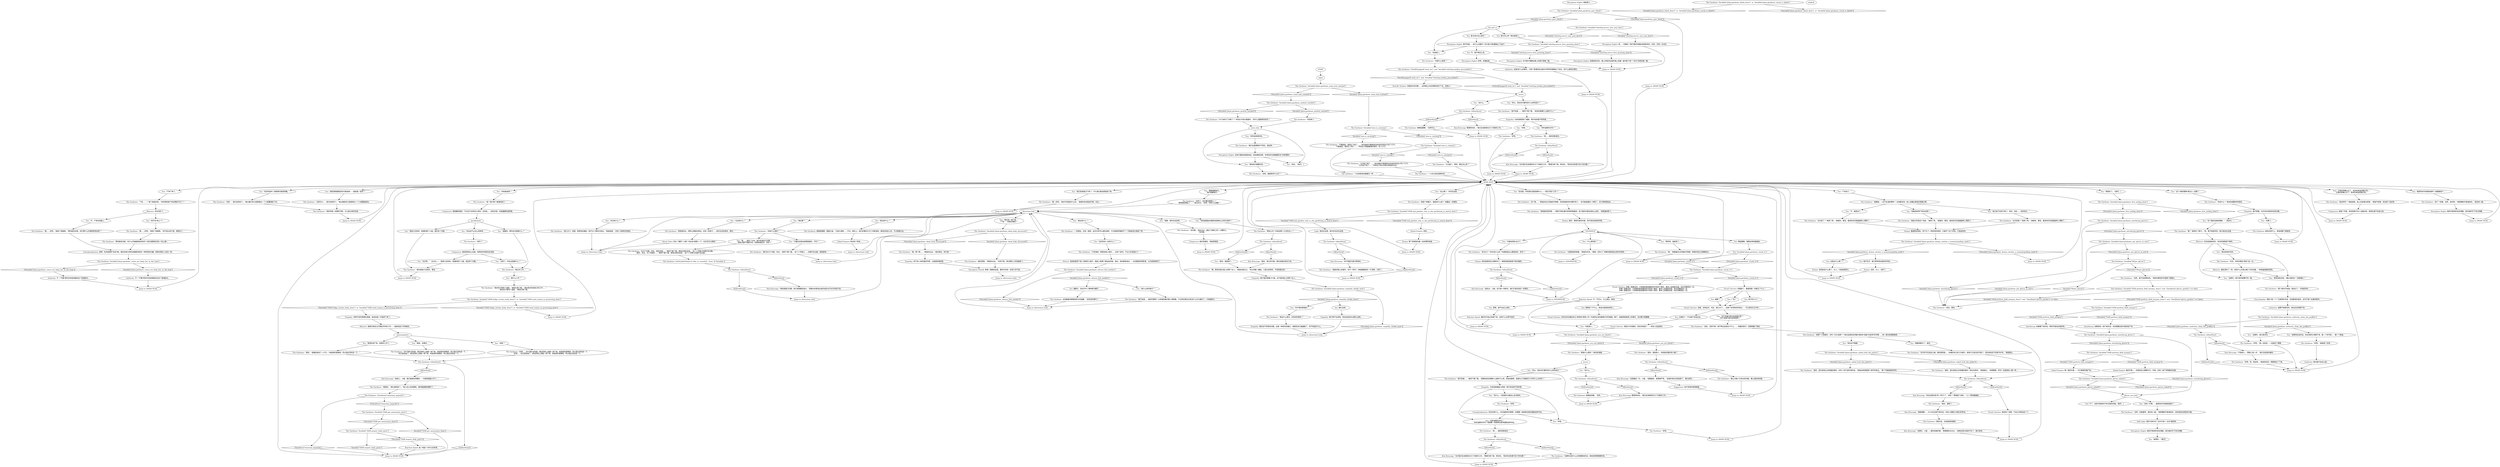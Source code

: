 # PLAZA / THE GARDENER
# The Gardener stands on the corner of Whirling and is there to help you navigate the streets of Martinaise. Later it turns out she's a Union spy. You get to know from here that Joyce is in town.
# ==================================================
digraph G {
	  0 [label="START"];
	  1 [label="input"];
	  2 [label="Savoir Faire: 码头？建筑？公寓？你应该*探索*一下，也许还可以爬墙？"];
	  3 [label="The Gardener: IsKimHere()"];
	  4 [label="IsKimHere()", shape=diamond];
	  5 [label="!(IsKimHere())", shape=diamond];
	  6 [label="You: “尸体下来了。”"];
	  7 [label="The Gardener: “哦……好吧。”她挠了挠面颊。“那你能告诉我，你打算什么时候把他带走呢？”"];
	  8 [label="You: “尸体没了。”"];
	  9 [label="You: “继续，没事的。”"];
	  10 [label="You: “但是？”"];
	  11 [label="The Gardener: Variable[\"whirling.mirror_first_greeting_done\"]"];
	  12 [label="Variable[\"whirling.mirror_first_greeting_done\"]", shape=diamond];
	  13 [label="!(Variable[\"whirling.mirror_first_greeting_done\"])", shape=diamond];
	  14 [label="The Gardener: IsKimHere()"];
	  15 [label="IsKimHere()", shape=diamond];
	  16 [label="!(IsKimHere())", shape=diamond];
	  17 [label="The Gardener: IsKimHere()"];
	  18 [label="IsKimHere()", shape=diamond];
	  19 [label="!(IsKimHere())", shape=diamond];
	  20 [label="You: “是的。就是那个。”"];
	  21 [label="You: “你不喜欢那条船？”"];
	  22 [label="You: 随它去吧。"];
	  23 [label="The Gardener: 女孩看着你摩擦身体寻求温暖：“还有别的事吗？”"];
	  24 [label="You: “做什么工作？“"];
	  25 [label="You: “挺酷的。那你在这里做什么？”"];
	  26 [label="The Gardener: “当然了。你们要去哪里儿？”\n“既然路标都乱了……”她点点头。“好吧。你有什么需要？”"];
	  27 [label="You: “谢谢，暂时先这些吧。”"];
	  28 [label="You: 这里出什么事了？"];
	  29 [label="You: 塞車？"];
	  30 [label="You: 我想这个干什么，我说过我他妈的黑人。"];
	  31 [label="music"];
	  32 [label="You: “没什么，只是我的大脑这么告诉我的。”"];
	  33 [label="The Gardener: CheckItem(\"ammonia_ampoule\")"];
	  34 [label="CheckItem(\"ammonia_ampoule\")", shape=diamond];
	  35 [label="!(CheckItem(\"ammonia_ampoule\"))", shape=diamond];
	  36 [label="Inland Empire: 她的手套——你感觉自己需要它们。毕竟，还有一具尸体等着你处理。"];
	  37 [label="Composure: 她非常镇定，背挺得笔直。"];
	  38 [label="The Gardener: Variable[\"plaza.gardener_authority_clean_the_graffito\"]"];
	  39 [label="Variable[\"plaza.gardener_authority_clean_the_graffito\"]", shape=diamond];
	  40 [label="!(Variable[\"plaza.gardener_authority_clean_the_graffito\"])", shape=diamond];
	  41 [label="Jump to: [MAIN HUB]"];
	  42 [label="The Gardener: Variable[\"plaza.gardener_perc_black\"]"];
	  43 [label="Variable[\"plaza.gardener_perc_black\"]", shape=diamond];
	  44 [label="!(Variable[\"plaza.gardener_perc_black\"])", shape=diamond];
	  45 [label="music"];
	  46 [label="The Gardener: IsKimHere()"];
	  47 [label="IsKimHere()", shape=diamond];
	  48 [label="!(IsKimHere())", shape=diamond];
	  49 [label="The Gardener: “我在院子里有个温室。”她回头看了看。“我在尝试完成自己的工作……”\n“我在院子里有个温室。”她回头看了看。"];
	  50 [label="The Gardener: “就在那里。”她指向北边。“在院子里，穿过围栏上的洞就是了。”"];
	  51 [label="You: “他被送到停尸房去处理了。”"];
	  52 [label="Drama: 当然，大人，当然了。"];
	  53 [label="Perception (Sight): 好吧。刺激结束。"];
	  54 [label="You: “没事的，我不是有意要吓你一跳。”"];
	  55 [label="Encyclopedia: *猪头*是一个广泛使用的术语，泛指警局的成员。这可不是个友善的称呼。"];
	  56 [label="The Gardener: “好吧。”她挺直了后背。"];
	  57 [label="You: “他不在*树上*了。”"];
	  58 [label="Jump to: [MAIN HUB]"];
	  59 [label="Rhetoric: 她意识到自己打算批评你的工作——或者说是工作的缺失。"];
	  60 [label="You: “你是黑人。”"];
	  61 [label="You: “所以，现在你们都听些什么样的音乐？”"];
	  62 [label="The Gardener: “我们这里警察并不常见，就这样。”"];
	  63 [label="The Gardener: “我？我只是个普通的园丁。”"];
	  64 [label="Interfacing: 如果要尸检的话，那双手套肯定很好用。"];
	  65 [label="The Gardener: CheckEquipped(\"neck_tie\")  and  Variable[\"whirling.necktie_personified\"]"];
	  66 [label="CheckEquipped(\"neck_tie\")  and  Variable[\"whirling.necktie_personified\"]", shape=diamond];
	  67 [label="!(CheckEquipped(\"neck_tie\")  and  Variable[\"whirling.necktie_personified\"])", shape=diamond];
	  68 [label="The Gardener: “当然——我已经用完了。”她从胸口的口袋里掏出一个小胶囊递给了你。"];
	  69 [label="Drama: 当然是没什么事了，大人。只是妄想而已。"];
	  70 [label="You: 是啊，我不会这么说的。"];
	  71 [label="You: “我跟他聊过了，是的。”"];
	  72 [label="The Gardener: Variable[\"TASK.fridge_victims_body_done\"]  or  Variable[\"TASK.send_corpse_to_processing_done\"]"];
	  73 [label="Variable[\"TASK.fridge_victims_body_done\"]  or  Variable[\"TASK.send_corpse_to_processing_done\"]", shape=diamond];
	  74 [label="!(Variable[\"TASK.fridge_victims_body_done\"]  or  Variable[\"TASK.send_corpse_to_processing_done\"])", shape=diamond];
	  75 [label="Jump to: [MAIN HUB]"];
	  76 [label="The Gardener: IsKimHere()"];
	  77 [label="IsKimHere()", shape=diamond];
	  78 [label="!(IsKimHere())", shape=diamond];
	  79 [label="Jump to: [directions hub]"];
	  80 [label="Composure: 她隐藏地很好，不过在汗水和泥土背后，还有些……别的东西。在她僵硬的姿势里。"];
	  81 [label="Authority: 这里没什么好看的。只是个普通的执法者对寻常的刺激做出了反应。没什么值得注意的。"];
	  82 [label="Jump to: [directions hub]"];
	  83 [label="The Gardener: “当然。我能帮你什么吗？”"];
	  85 [label="The Gardener: “当然，我不会妨碍你的。”她用淡黄色的手套擦了擦眉头。"];
	  86 [label="The Gardener: “那里是码头，岬岸公寓就在那边。还有一些房子……其实也没有很多，真的。”"];
	  87 [label="You: “运河的另一边有什么？”"];
	  88 [label="Conceptualization: 是啊，有消息随时*告诉*她。报告你每分钟的进展能带给你一种奇怪的乐趣。即使对陌生人说也一样。"];
	  89 [label="The Gardener: IsKimHere()"];
	  90 [label="IsKimHere()", shape=diamond];
	  91 [label="!(IsKimHere())", shape=diamond];
	  92 [label="The Gardener: “我是个夜猫子，我能说什么呢？”她露出一丝微笑。"];
	  93 [label="Drama: 那个笑容隐含着一丝刻薄的味道。"];
	  94 [label="Perception (Smell): 即使一路跑到这里，春风中还有一丝死亡的气息。"];
	  95 [label="You: 不。我不想这么说。"];
	  96 [label="Kim Kitsuragi: “不用担心，”警督上前一步，“我们没说是你做的。”"];
	  97 [label="The Gardener: “哦。好吧。”她也不知道说什么好。“谢谢你告诉我这件事，先生。”"];
	  98 [label="Jump to: [MAIN HUB]"];
	  99 [label="You: 摆脱它，你似乎中了某种寒冷魔咒……"];
	  100 [label="The Gardener: Variable[\"plaza.gardener_black_done\"]  or  Variable[\"plaza.gardener_viscal_rc_failed\"]"];
	  101 [label="Variable[\"plaza.gardener_black_done\"]  or  Variable[\"plaza.gardener_viscal_rc_failed\"]", shape=diamond];
	  102 [label="!(Variable[\"plaza.gardener_black_done\"]  or  Variable[\"plaza.gardener_viscal_rc_failed\"])", shape=diamond];
	  103 [label="Jump to: [MAIN HUB]"];
	  104 [label="You: “我有些问题要问你。”"];
	  105 [label="The Gardener: “又开始下雨了……”坐在独轮手推車旁边休息的年轻女子叹了口气。\n“又开始下雨了……”年轻女子抬头仰望沉甸甸的天空。"];
	  106 [label="gloves_are_here"];
	  107 [label="You: “我的搭档跟我说你可能有氨——能给我一些吗？”"];
	  108 [label="You: “东边有什么？”"];
	  109 [label="The Gardener: “港口大门。我想，那里有些骚乱？我不太了解地方政治。”她耸耸肩。“还有一家弗利多商店。”"];
	  110 [label="You: “西边有什么？”"];
	  111 [label="Jump to: [directions hub]"];
	  112 [label="Rhetoric: 你没说是她写的，你问的是那是干嘛的。"];
	  113 [label="Authority: 不！*不要*把任何消息随意告诉这个普通民众。"];
	  114 [label="The Gardener: “雪里面有营养素——帮助万物在春天变得绿意盎然。至少我的外婆总是这么说的。”她害羞地笑了。"];
	  115 [label="The Gardener: “嗯。”她看着自己的独轮手推車，那里的雪正在慢慢溶化。"];
	  116 [label="You: “你不会碰巧是在监视我们吧？”\n“你不会碰巧是在监视我吧？”"];
	  117 [label="Kim Kitsuragi: “也许我们应该继续在马丁内斯的工作。”警督打断了她，转向你。“除非你还有更*官方*的问题？”"];
	  118 [label="You: “你听迪斯科乐吗？”\n“你听迪斯科乐吗？我需要一些新鲜玩意来摆脱这种冲动。”"];
	  119 [label="Jump to: [MAIN HUB]"];
	  120 [label="Jump to: [MAIN HUB]"];
	  121 [label="You: “那其他标志呢。*猪头滚回去*？谁是猪头？”"];
	  122 [label="Authority: 就算不是她写的，她也应该清理干净。"];
	  123 [label="The Gardener: “就像是，一去不复返的那种？”女孩重复到，脸上流露出喜悦的感激之情。"];
	  124 [label="The Gardener: Variable[\"plaza.gardener_main_hub_reached\"]"];
	  125 [label="Variable[\"plaza.gardener_main_hub_reached\"]", shape=diamond];
	  126 [label="!(Variable[\"plaza.gardener_main_hub_reached\"])", shape=diamond];
	  127 [label="The Gardener: “是的。”她看起来松了一口气。“味道真的很难闻，所以我必须休息一下。”"];
	  128 [label="Kim Kitsuragi: “是的。港口的代表。她应该就在附近行动。”"];
	  129 [label="You: “南边有什么？”"];
	  130 [label="You: “也许吧。”（点点头。）“很高兴见到你，普通的园丁小姐。我还有个问题。”"];
	  131 [label="You: 眯起眼睛，聚精会神地看着她。"];
	  132 [label="You: Variable[\"plaza.gardener_viscal_rc\"]"];
	  133 [label="Variable[\"plaza.gardener_viscal_rc\"]", shape=diamond];
	  134 [label="!(Variable[\"plaza.gardener_viscal_rc\"])", shape=diamond];
	  135 [label="The Gardener: Variable[\"plaza.gardener_viscal_rc\"]"];
	  136 [label="Variable[\"plaza.gardener_viscal_rc\"]", shape=diamond];
	  137 [label="!(Variable[\"plaza.gardener_viscal_rc\"])", shape=diamond];
	  138 [label="Visual Calculus: 你完全完全确定自己*真他妈*是黑人吗？你真的应该找面镜子好好看看。眼下，就接受她是黑人的事实。这对案子很重要。"];
	  139 [label="Jump to: [MAIN HUB]"];
	  140 [label="The Gardener: Variable[\"TASK.perform_field_autopsy\"]"];
	  141 [label="Variable[\"TASK.perform_field_autopsy\"]", shape=diamond];
	  142 [label="!(Variable[\"TASK.perform_field_autopsy\"])", shape=diamond];
	  143 [label="The Gardener: Variable[\"TASK.ask_gardner_why_is_she_gardening_in_march_done\"]"];
	  144 [label="Variable[\"TASK.ask_gardner_why_is_she_gardening_in_march_done\"]", shape=diamond];
	  145 [label="!(Variable[\"TASK.ask_gardner_why_is_she_gardening_in_march_done\"])", shape=diamond];
	  146 [label="You: “我得走了。”[离开。]"];
	  147 [label="The Gardener: “哦，那个啊……”她指向北边。“就在那边，院子里。”"];
	  148 [label="Jump to: [MAIN HUB]"];
	  149 [label="You: 那又怎么样？我也是黑人。"];
	  150 [label="Perception (Sight): 我不知道——有什么问题吗？你只是*对刺激做出了反应*。"];
	  151 [label="The Gardener: “我不知道……”她四下看了看。“收音机里播什么就听什么？”"];
	  152 [label="Jump to: [directions hub]"];
	  153 [label="intro_hub"];
	  154 [label="You: “很高兴见到你，普通的园丁小姐。我还有个问题。”"];
	  155 [label="The Gardener: Variable[\"plaza.gardener_first_ending_done\"]"];
	  156 [label="Variable[\"plaza.gardener_first_ending_done\"]", shape=diamond];
	  157 [label="!(Variable[\"plaza.gardener_first_ending_done\"])", shape=diamond];
	  158 [label="The Gardener: “一些商店，还有一座桥。运河大桥可以通往海岸，不过我想好像是坏了？可能是发生事故了吧。”"];
	  159 [label="Empathy: 她完全不觉得没问题。这是一种权利的展示，她感觉自己被威胁了。你不知道为什么。"];
	  160 [label="Jump to: [MAIN HUB]"];
	  161 [label="Perception (Sight): 这地方看起来就是如此。到处都是涂鸦，你背后的交通堵塞完全*没有管制*。"];
	  162 [label="Jump to: [MAIN HUB]"];
	  163 [label="The Gardener: Variable[\"TASK.inspect_body_parts\"]"];
	  164 [label="Variable[\"TASK.inspect_body_parts\"]", shape=diamond];
	  165 [label="!(Variable[\"TASK.inspect_body_parts\"])", shape=diamond];
	  166 [label="You: “如果有机会的话，你应该把它清理干净。做一个好市民——做一个胜者。”"];
	  167 [label="Empathy: 有种不安的情绪在里面。她话说道一半就停下来了。"];
	  168 [label="Perception (Sight): 她是黑人。"];
	  169 [label="Kim Kitsuragi: 警督转向你。“我们应该继续在马丁内斯的工作。”"];
	  170 [label="The Gardener: “我不知道……废弃的那种？以前每到春天都人群聚集，不过现在那边已经没什么可以做的了。只有瘾君子。”"];
	  171 [label="The Gardener: “呃……我的回答是否。”"];
	  172 [label="The Gardener: “很高兴听到这个消息。”她笑了笑。“谢谢你，警官。看来四月份我就能种上薄荷了。”"];
	  173 [label="You: 我不在乎，我只想享受这美好的时刻。"];
	  174 [label="Empathy: 与其说她被逼入绝境，倒不如说是不知所措。"];
	  175 [label="Composure: 她是个专家。除非和胖子本人当面对峙，她现在是不会承认的。"];
	  176 [label="You: “这个*搞死警察*是怎么一回事？”"];
	  177 [label="The Gardener: “你说什么？”她没有理解你的意思。"];
	  178 [label="MAIN HUB"];
	  179 [label="The Gardener: Variable[\"auto.is_raining\"]"];
	  180 [label="Variable[\"auto.is_raining\"]", shape=diamond];
	  181 [label="!(Variable[\"auto.is_raining\"])", shape=diamond];
	  182 [label="The Gardener: Variable[\"auto.is_snowing\"]"];
	  183 [label="Variable[\"auto.is_snowing\"]", shape=diamond];
	  184 [label="!(Variable[\"auto.is_snowing\"])", shape=diamond];
	  185 [label="the_girl_is"];
	  186 [label="You: “没什么。”"];
	  187 [label="The Gardener: “你回来了。”"];
	  188 [label="The Gardener: “谢谢你。”她礼貌地笑了。“吸入这么多刺激物，我的脑袋都快爆炸了。”"];
	  189 [label="The Gardener: Variable[\"TASK.perform_field_autopsy\"]"];
	  190 [label="Variable[\"TASK.perform_field_autopsy\"]", shape=diamond];
	  191 [label="!(Variable[\"TASK.perform_field_autopsy\"])", shape=diamond];
	  192 [label="The Gardener: “用的时候一定要有节制。它让我头疼的厉害。”"];
	  193 [label="You: “那好吧。就是雪了。”"];
	  194 [label="Jump to: [SNOWHUB]"];
	  195 [label="Visual Calculus: 没错。还有运河，书店，港口大门……这是个非常有利的地点——可以密切关注*你*。"];
	  196 [label="The Gardener: “好吧。”"];
	  197 [label="You: “这么晚了，你还在这里。”"];
	  198 [label="Inland Empire: 奇怪……"];
	  199 [label="Jump to: [MAIN HUB]"];
	  200 [label="You: “艾弗拉特确认过了，他派你来监视我们的。”\n“艾弗拉特确认过了，他派你来监视我们的。”"];
	  201 [label="The Gardener: “好吧，”她一边回复，一边放松了肩膀。"];
	  202 [label="You: “我已经调查过尸体了。不久我们就会把他放下来。”"];
	  203 [label="You: “不，尸体在地面上。”"];
	  204 [label="You: “我在找一具尸体。”\n“尸体——到底在哪里？”"];
	  205 [label="The Gardener: “哦，那肯定是大船上的那个女人。”她指向西北方。“码头停着一艘船。几周以前来的。不容易错过的。”"];
	  206 [label="The Gardener: Variable[\"plaza.gardener_prehub_reached\"]"];
	  207 [label="Variable[\"plaza.gardener_prehub_reached\"]", shape=diamond];
	  208 [label="!(Variable[\"plaza.gardener_prehub_reached\"])", shape=diamond];
	  209 [label="The Gardener: Variable[\"plaza.gardener_gloves_inland\"]"];
	  210 [label="Variable[\"plaza.gardener_gloves_inland\"]", shape=diamond];
	  211 [label="!(Variable[\"plaza.gardener_gloves_inland\"])", shape=diamond];
	  212 [label="The Gardener: “哦？”她伸长了脖子。“呃，那不是我写的。我只是坐在这里。”"];
	  213 [label="Drama: 看着那张笑脸，您产生了一种奇怪的感觉。它破坏了这个时刻。它是虚伪的。"];
	  214 [label="The Gardener: “要么问我个正常点的问题，要么就别来烦我。”"];
	  215 [label="You: 注意到了，不过我不会说出去。"];
	  216 [label="The Gardener: Variable[\"plaza.gardener_asked_fuck_the_police\"]"];
	  217 [label="Variable[\"plaza.gardener_asked_fuck_the_police\"]", shape=diamond];
	  218 [label="!(Variable[\"plaza.gardener_asked_fuck_the_police\"])", shape=diamond];
	  219 [label="Jump to: [MAIN HUB]"];
	  220 [label="The Gardener: “如果你没有什么正经事要说的话，我有些事情需要考虑。”"];
	  221 [label="Conceptualization: 你还在等什么，问问迪斯科的事啊。你需要一些新鲜玩意来摆脱这种冲动。"];
	  222 [label="Inland Empire: 西边有个奇迹……"];
	  223 [label="The Gardener: Variable[\"XP.got_gloves\"]"];
	  224 [label="Variable[\"XP.got_gloves\"]", shape=diamond];
	  225 [label="!(Variable[\"XP.got_gloves\"])", shape=diamond];
	  226 [label="The Gardener: “是这样吗？”她耸耸肩，脸上还是毫无表情。“我毫不知情。肯定是个误会吧。”"];
	  227 [label="Jump to: [MAIN HUB]"];
	  228 [label="You: “没事了。”"];
	  229 [label="The Gardener: “在天堂里？”她笑了笑。“谢谢你，警官。看来四月份我就能种上薄荷了。”"];
	  230 [label="Jump to: [MAIN HUB]"];
	  231 [label="The Gardener: “我也很高兴见到你，警官。”"];
	  232 [label="The Gardener: “当然可以——我已经用完了。”她从胸前的口袋里拿出一个小胶囊递给你。"];
	  233 [label="directions hub"];
	  234 [label="You: “我没说是你写的。”"];
	  235 [label="The Gardener: “先生，你的问题在*暗示*这一点。”"];
	  236 [label="Rhetoric: 羞怯消失了一秒。别的什么东西占据了它的位置。一种准备就绪的感觉。"];
	  237 [label="Visual Calculus: 你唯一能看见的，只有她的肤色跟你的不同这个事实。基本上这就是全部。你必须接受这一点。\n你唯一能看见的，只有她的肤色跟你的不同这个事实。基本上这就是全部。你必须接受这一点。\n你唯一能看见的，只有她的肤色跟你的不同这个事实。基本上这就是全部。你必须接受这一点。"];
	  238 [label="Reaction Speed: 最好在开始之前就下来。这样什么也得不到的。"];
	  239 [label="The Gardener: “是的，因为是他让你来骚扰我的，对吗？你不该听他的话。”她指向角落里那个损坏的标志。“那个可能就是他写的。”"];
	  240 [label="The Gardener: 沉默无言。还有最浅的微笑。"];
	  241 [label="Jump to: [MAIN HUB]"];
	  242 [label="The Gardener: “那是什么意思？”她没有退缩。"];
	  243 [label="The Gardener: Variable[\"plaza.gardener_interfacing_gloves\"]"];
	  244 [label="Variable[\"plaza.gardener_interfacing_gloves\"]", shape=diamond];
	  245 [label="!(Variable[\"plaza.gardener_interfacing_gloves\"])", shape=diamond];
	  246 [label="Logic: 她还在这里，因为你也还在这里。"];
	  247 [label="Jump to: [MAIN HUB]"];
	  248 [label="You: “没事的，我只是问问。”"];
	  249 [label="You: “能把你的手套借给我吗？我要做验尸。”"];
	  250 [label="The Gardener: “一小时之前还是晴天的……”"];
	  251 [label="The Gardener: “你是什么意思？”"];
	  252 [label="You: “回见。”[离开。]"];
	  253 [label="The Gardener: “回见，警官。”"];
	  254 [label="The Gardener: “在马丁内斯，先生。瑞瓦肖城……”她四下看了看，想找点别的话说。“这个十字路口叫做环岛北路。”\n“是的，先生。马丁内斯区……”她四下看了看，想找点别的话说。“这个十字路口叫做环岛北路。”"];
	  255 [label="The Gardener: “野松公司？你是说那个公司的女人？”"];
	  256 [label="You: “告诉我，你究竟在温室里做什么——现在可是*三月*？”"];
	  257 [label="The Gardener: 她眯起眼睛。“当然可以。”"];
	  258 [label="The Gardener: “有点过了？你在说什么呢？外婆就是这么跟我说的，好吗？”"];
	  259 [label="You: “什么营养素？”"];
	  260 [label="Reaction Speed: 不，不可以。马上退出，取消。"];
	  261 [label="The Gardener: IsKimHere()"];
	  262 [label="IsKimHere()", shape=diamond];
	  263 [label="!(IsKimHere())", shape=diamond];
	  264 [label="The Gardener: “呃……我的回答是否。”"];
	  265 [label="Inland Empire: 喂！她的手套——它们能帮你做尸检。"];
	  266 [label="Visual Calculus: 她改变了话题，不会让你再谈这个了。"];
	  267 [label="Jump to: [directions hub]"];
	  268 [label="You: “这个路标说搞死警察。”（指向它。）"];
	  269 [label="The Gardener: “那个我也不知道。我说过了，不是我写的。”"];
	  270 [label="The Gardener: “下来……？”园丁挺直后背。“你的意思是尸体总算是不在了？”"];
	  271 [label="You: “他已经不在院子里了。现在，他在……别的地方。”"];
	  272 [label="The Gardener: “几天前感觉还像春天一样……”"];
	  273 [label="optionsgohere"];
	  274 [label="Kim Kitsuragi: “别担心，小姐。我们就是来清理的——你很快就能工作了。”"];
	  275 [label="You: “你听起来很吃惊。”"];
	  276 [label="The Gardener: “不敢相信，居然又下雪了……”坐在独轮手推車旁边休息的年轻女子叹了口气。\n“不敢相信，居然又下雪了……”年轻女子看着飘落的雪花，叹了口气。"];
	  277 [label="You: “还有一件事……能把你的手套借给我吗？”"];
	  278 [label="You: “你还有盐吗？我想我可能用得着。”"];
	  279 [label="The Gardener: 她眯起眼睛，看着大海。“只是大海吧……不对，事实上，他们好像叫它马丁内斯海湾。海湾边有些小岛，不过很难过去。”"];
	  280 [label="The Gardener: “我们在马丁内斯，先生。”她四下看了看。“这个十字路口……叫做环岛北路，我想是吧。”"];
	  281 [label="Kim Kitsuragi: “他知道我们在哪。他只是需要些指引。”警督对你表现出来的迷失水平似乎有些不安。"];
	  282 [label="The Gardener: Variable[\"TASK.perform_field_autopsy_done\"]  and  CheckItem(\"gloves_garden\") == false"];
	  283 [label="Variable[\"TASK.perform_field_autopsy_done\"]  and  CheckItem(\"gloves_garden\") == false", shape=diamond];
	  284 [label="!(Variable[\"TASK.perform_field_autopsy_done\"]  and  CheckItem(\"gloves_garden\") == false)", shape=diamond];
	  285 [label="Rhetoric: 完全消失了。"];
	  286 [label="The Gardener: Variable[\"plaza.gardener_conze_yes_keep_her_in_the_loop\"]"];
	  287 [label="Variable[\"plaza.gardener_conze_yes_keep_her_in_the_loop\"]", shape=diamond];
	  288 [label="!(Variable[\"plaza.gardener_conze_yes_keep_her_in_the_loop\"])", shape=diamond];
	  289 [label="Drama: 是的，想想可爱的外婆，而不是这场诡异的雪。"];
	  290 [label="The Gardener: IsKimHere()"];
	  291 [label="IsKimHere()", shape=diamond];
	  292 [label="!(IsKimHere())", shape=diamond];
	  293 [label="The Gardener: IsKimHere()"];
	  294 [label="IsKimHere()", shape=diamond];
	  295 [label="!(IsKimHere())", shape=diamond];
	  296 [label="Kim Kitsuragi: “你在这里休息*好一阵子*了，对吧？”警督插了进来，一心一意地看着她。"];
	  297 [label="Visual Calculus: 很高兴为你服务。现在你知道了——本地人在监视你。"];
	  298 [label="Suggestion: 他不觉得你是想破案。"];
	  299 [label="Kim Kitsuragi: 警督转向你。“我们应该继续在马丁内斯的工作。”"];
	  300 [label="The Gardener: “我喜欢晚上的城市。你不一样吗？”她望着眼前的一片漆黑，又笑了。"];
	  301 [label="Jump to: [MAIN HUB]"];
	  302 [label="Jump to: [MAIN HUB]"];
	  303 [label="You: “不，就是没了。”"];
	  304 [label="The Gardener: “你*可能*也知道，那边的树上挂着一具尸体。味道真的很难闻。所以我必须休息一下。”\n“你已经知道了，那边的树上挂着一具尸体。味道真的很难闻。所以我必须休息一下。”"];
	  305 [label="The Gardener: IsKimHere()"];
	  306 [label="IsKimHere()", shape=diamond];
	  307 [label="!(IsKimHere())", shape=diamond];
	  308 [label="The Gardener: “我正在工作。”"];
	  309 [label="The Gardener: “当然，你留着吧，我还有一副。”她把橡胶手套递给你，没有表现出明显的为难。"];
	  310 [label="The Gardener: “只有海岸。那里有座小渔村……还有个鱼市。不过几年前就关了。”"];
	  311 [label="The Gardener: “你是什么意思？”"];
	  312 [label="Reaction Speed: 盐？铵盐？也许以后有用。"];
	  313 [label="You: 广场？"];
	  314 [label="Jump to: [MAIN HUB]"];
	  315 [label="Kim Kitsuragi: “我能理解——RCM在这里不受欢迎，本地人想要关注我们的举动。”"];
	  316 [label="Kim Kitsuragi: “这是最后一次，小姐。”他看着你，表情很严肃。“这里的询问已经结束了。我们走吧。”"];
	  317 [label="You: “没什么。”"];
	  318 [label="You: “警察需要指引。”\n“我们需要指引。”"];
	  319 [label="Perception (Sight): 呃……你确定？镜子里的你看起来是粉色的，灰色，还有一点点红。"];
	  320 [label="Perception (Sight): 你*真的*需要去楼上的镜子里看一眼。"];
	  321 [label="You: “你远远不止这么简单吧。”"];
	  322 [label="You: “你到底是谁？”"];
	  323 [label="The Gardener: “好吧。”"];
	  324 [label="Authority: 她可能不会这么做。"];
	  325 [label="You: 院子的入口？"];
	  326 [label="The Gardener: Variable[\"plaza.gardener_you_are_black\"]"];
	  327 [label="Variable[\"plaza.gardener_you_are_black\"]", shape=diamond];
	  328 [label="!(Variable[\"plaza.gardener_you_are_black\"])", shape=diamond];
	  329 [label="You: “所以，现在你们都听些什么样的音乐？”"];
	  330 [label="Half Light: 真的*没有*吗？也许只有*一点点*困扰吧。"];
	  331 [label="Jump to: [MAIN HUB]"];
	  332 [label="The Gardener: “哦……好吧。”她挠了挠面颊。“但不是从院子里。我明白了。”"];
	  333 [label="You: 我*应该*这么说吗？"];
	  334 [label="The Gardener: Variable[\"whirling.mirror_saw_your_face\"]"];
	  335 [label="Variable[\"whirling.mirror_saw_your_face\"]", shape=diamond];
	  336 [label="!(Variable[\"whirling.mirror_saw_your_face\"])", shape=diamond];
	  337 [label="Kim Kitsuragi: “也许我们应该继续在马丁内斯的工作。”警督打断了她，转向你。“除非你还有更*官方*的问题？”"];
	  338 [label="Empathy: 她不喜欢那艘*大*船。也不喜欢船上的那个女人。"];
	  339 [label="Jump to: [MAIN HUB]"];
	  340 [label="The Gardener: “有吗？”"];
	  341 [label="Composure: 她回答得这么迅速，说明你的判断肯定没错。"];
	  342 [label="The Gardener: Variable[\"plaza.gardener_got_gloves_in_exit\"]"];
	  343 [label="Variable[\"plaza.gardener_got_gloves_in_exit\"]", shape=diamond];
	  344 [label="!(Variable[\"plaza.gardener_got_gloves_in_exit\"])", shape=diamond];
	  345 [label="The Gardener: “又见面了，警官。最近怎么样？”"];
	  346 [label="You: “我在哪？”"];
	  347 [label="You: “你知道我能在哪里找到野松公司的代表吗？”"];
	  348 [label="The Gardener: IsKimHere()"];
	  349 [label="IsKimHere()", shape=diamond];
	  350 [label="!(IsKimHere())", shape=diamond];
	  351 [label="The Gardener: Variable[\"plaza.gardener_drama_catches_a_momentspoiling_smile\"]"];
	  352 [label="Variable[\"plaza.gardener_drama_catches_a_momentspoiling_smile\"]", shape=diamond];
	  353 [label="!(Variable[\"plaza.gardener_drama_catches_a_momentspoiling_smile\"])", shape=diamond];
	  354 [label="Kim Kitsuragi: “放松点，小姐。这不是一场审讯。我们只是在核实一些事实。”"];
	  355 [label="Jump to: [SNOWHUB]"];
	  356 [label="The Gardener: IsKimHere()"];
	  357 [label="IsKimHere()", shape=diamond];
	  358 [label="!(IsKimHere())", shape=diamond];
	  359 [label="Kim Kitsuragi: “你不用因为我们熬夜的。”"];
	  360 [label="Jump to: [MAIN HUB]"];
	  361 [label="The Gardener: “去天堂了？”她笑了笑。“谢谢你，警官。看来四月份我就能种上薄荷了。”"];
	  362 [label="You: “那里有具尸体，妨碍你工作了。”"];
	  363 [label="Jump to: [MAIN HUB]"];
	  364 [label="The Gardener: Variable[\"plaza.gardener_empathy_dislike_boat\"]"];
	  365 [label="Variable[\"plaza.gardener_empathy_dislike_boat\"]", shape=diamond];
	  366 [label="!(Variable[\"plaza.gardener_empathy_dislike_boat\"])", shape=diamond];
	  367 [label="The Gardener: Variable[\"plaza.gardener_shivers_fish_market\"]"];
	  368 [label="Variable[\"plaza.gardener_shivers_fish_market\"]", shape=diamond];
	  369 [label="!(Variable[\"plaza.gardener_shivers_fish_market\"])", shape=diamond];
	  370 [label="You: “是什么样的鱼市？”"];
	  371 [label="quicklyahub"];
	  372 [label="Jump to: [MAIN HUB]"];
	  373 [label="You: “北边有什么？”"];
	  374 [label="Empathy: 与其说她受到了威胁，倒不如说是不知所措。"];
	  375 [label="Horrific Necktie: 问她音乐的问题——这样能让对话流畅地进行下去，别担心！"];
	  376 [label="The Gardener: “那你能告诉我，你什么时候能把他带走吗？因为我算是在等人*这么做*。”"];
	  377 [label="The Gardener: “没有，当然不是！我不明白这是在干什么……”她看向院子，表情明朗了很多。"];
	  378 [label="The Gardener: “也许你不应该这么做。我的意思是……你做好自己的工作就行，那孩子已经无药可救了。而且他肯定不会帮*你*的。”她摇摇头。"];
	  379 [label="The Gardener: “是的。我累了。”"];
	  380 [label="You: “好吧。”"];
	  381 [label="The Gardener: “我不知道……”她四下看了看。“我猜收音机里播什么就听什么吧。但是这跟雪，或者在三月做园艺工作有什么关系吗？”"];
	  382 [label="The Gardener: SetVariableValue(\"tc.that_in_revachol\", true) --[[ Variable[ ]]"];
	  383 [label="Jump to: [MAIN HUB]"];
	  384 [label="The Gardener: Variable[\"plaza.gardener_dead_body_discussed\"]"];
	  385 [label="Variable[\"plaza.gardener_dead_body_discussed\"]", shape=diamond];
	  386 [label="!(Variable[\"plaza.gardener_dead_body_discussed\"])", shape=diamond];
	  387 [label="You: 不了，这些手套真的不符合我的风格。[离开。]"];
	  388 [label="The Gardener: “没问题。”她点点头，拂去了脸颊上的一小撮泥土。\n“没问题。”"];
	  389 [label="You: “我……迷失了方向。我不知道自己在哪。”\n“我有点搞不清楚方向。这里是瑞瓦肖，对吗？”"];
	  390 [label="You: “只要告诉我这是哪里就好，行吗？”"];
	  391 [label="endhub"];
	  392 [label="Jump to: [MAIN HUB]"];
	  393 [label="Visual Calculus: 别看她了，看看周围！你看见了什么？"];
	  394 [label="You: “你是黑人。”"];
	  395 [label="The Gardener: “是那个小孩做的，对吗？红头发那个？每句话里肯定带着*他妈的*或者*吉皮特*的字眼……他一直在给我惹麻烦。”"];
	  396 [label="The Gardener: “是的，因为是他让你来骚扰我的？他在玩弄你。”她摇摇头。“他恨警察，好吗？这里很多人都一样。”"];
	  397 [label="The Gardener: 她坐在椅子上，笨拙地挪了挪身体。"];
	  398 [label="Jump to: [directions hub]"];
	  399 [label="The Gardener: “验尸？哇哦。当然，给你吧。”她把橡胶手套递给你。“我还有一副。”"];
	  400 [label="Empathy: 终于有人来处理这件事，让她感到很欣慰。"];
	  401 [label="Perception (Sight): 她的手套用的肯定很勤，因为她的手干净又娇嫩。"];
	  402 [label="Perception (Sight): 她的手套用的肯定很勤，因为她的手干净又娇嫩。"];
	  403 [label="The Gardener: Variable[\"plaza.gardener_interfacing_gloves\"]"];
	  404 [label="Variable[\"plaza.gardener_interfacing_gloves\"]", shape=diamond];
	  405 [label="!(Variable[\"plaza.gardener_interfacing_gloves\"])", shape=diamond];
	  406 [label="Authority: 不！*不要*把任何消息回报给这个普通民众。"];
	  407 [label="You: “外婆说得有点过了。”"];
	  408 [label="The Gardener: “主要是氮和硫磺。”她指向天空。“我猜，还有工厂和静风舰排放出来的东西吧。”"];
	  409 [label="Kim Kitsuragi: “没事的，小姐——做你该做的事。”警督朝你点点头。“我想这里已经差不多了。我们走吧。”"];
	  410 [label="The Gardener: “好吧。”"];
	  411 [label="You: “谢谢你。”[离开]"];
	  412 [label="Empathy: 她不舒服。也许你应该放弃这些问题。"];
	  413 [label="Jump to: [MAIN HUB]"];
	  414 [label="Jump to: [directions hub]"];
	  415 [label="The Gardener: “好吧……你*可能*也知道，那边的树上挂着一具尸体。味道真的很难闻。所以我必须休息一下。”\n“好吧……你已经知道了，那边的树上挂着一具尸体。味道真的很难闻。所以我必须休息一下。”"];
	  416 [label="Perception (Sight): 如果我告诉你，楼上你房间浴室的墙上挂着一面*镜子*呢？*也许*你想去看一眼。"];
	  417 [label="The Gardener: “我没什么意见。还有别的事吗？”"];
	  418 [label="Empathy: 她宁愿不去深究。而且捡起来也没那么容易……"];
	  419 [label="Shivers: 宽阔的屋顶下是一排排的小摊子，报纸上堆满了银灿灿的鱼。海水，到处都是海水——在旧教堂的阴影里，从天堂倾斜而下。"];
	  420 [label="Jump to: [MAIN HUB]"];
	  421 [label="The Gardener: “RCM来马丁内斯了？”年轻女子抬头看着你。“有什么我能帮你的吗？”"];
	  422 [label="Interfacing: 如果真有一具尸体的话，你会需要这些手套来验尸的。"];
	  423 [label="You: “你听迪斯科乐吗？”"];
	  424 [label="You: “好吧。”"];
	  425 [label="You: “当然了。你在这里做什么？”"];
	  426 [label="The Gardener: “好吧，呃，我没有，”她身体后仰，肩膀放松了下来。"];
	  427 [label="The Gardener: “这个嘛……”她指向自己的独轮手推車，显然是被你的问题吓到了。“这可能是最后一场雪了。至少我希望如此……”"];
	  428 [label="SNOWHUB"];
	  429 [label="Drama: 现在她感觉自己被审问了。很难说她到底是不是在撒谎。"];
	  430 [label="You: “现在这不重要。”"];
	  431 [label="The Gardener: “是的，我是黑人，你到底还要说多少遍？”"];
	  432 [label="The Gardener: 她眯起双眼。“当然。”"];
	  433 [label="The Gardener: Variable[\"TASK.get_ammonium_done\"]"];
	  434 [label="Variable[\"TASK.get_ammonium_done\"]", shape=diamond];
	  435 [label="!(Variable[\"TASK.get_ammonium_done\"])", shape=diamond];
	  0 -> 1
	  1 -> 124
	  2 -> 398
	  3 -> 4
	  3 -> 5
	  4 -> 359
	  5 -> 301
	  6 -> 270
	  7 -> 88
	  8 -> 123
	  9 -> 304
	  10 -> 415
	  11 -> 12
	  11 -> 13
	  12 -> 320
	  13 -> 416
	  14 -> 16
	  14 -> 15
	  15 -> 337
	  16 -> 413
	  17 -> 18
	  17 -> 19
	  18 -> 169
	  19 -> 257
	  20 -> 205
	  21 -> 417
	  22 -> 418
	  23 -> 79
	  24 -> 49
	  25 -> 308
	  26 -> 233
	  27 -> 388
	  28 -> 69
	  29 -> 195
	  30 -> 138
	  31 -> 329
	  31 -> 317
	  32 -> 196
	  33 -> 34
	  33 -> 35
	  34 -> 363
	  35 -> 433
	  36 -> 209
	  37 -> 119
	  38 -> 40
	  38 -> 39
	  39 -> 248
	  39 -> 166
	  40 -> 76
	  41 -> 178
	  42 -> 43
	  42 -> 44
	  43 -> 185
	  44 -> 148
	  45 -> 186
	  45 -> 61
	  46 -> 48
	  46 -> 47
	  47 -> 128
	  48 -> 20
	  49 -> 72
	  50 -> 94
	  51 -> 172
	  52 -> 392
	  53 -> 81
	  54 -> 201
	  55 -> 122
	  56 -> 324
	  57 -> 332
	  58 -> 178
	  59 -> 273
	  60 -> 251
	  61 -> 151
	  62 -> 161
	  63 -> 80
	  64 -> 243
	  65 -> 66
	  65 -> 67
	  66 -> 375
	  67 -> 45
	  68 -> 192
	  69 -> 392
	  70 -> 238
	  71 -> 378
	  72 -> 73
	  72 -> 74
	  73 -> 75
	  74 -> 167
	  75 -> 178
	  76 -> 77
	  76 -> 78
	  77 -> 96
	  78 -> 302
	  79 -> 233
	  80 -> 371
	  81 -> 420
	  82 -> 233
	  83 -> 178
	  85 -> 282
	  86 -> 2
	  87 -> 310
	  88 -> 286
	  89 -> 90
	  89 -> 91
	  90 -> 299
	  91 -> 432
	  92 -> 143
	  93 -> 120
	  94 -> 82
	  95 -> 53
	  96 -> 426
	  97 -> 98
	  98 -> 178
	  99 -> 23
	  100 -> 101
	  100 -> 102
	  103 -> 178
	  104 -> 83
	  105 -> 250
	  106 -> 387
	  106 -> 277
	  107 -> 232
	  108 -> 109
	  109 -> 398
	  110 -> 279
	  111 -> 233
	  112 -> 121
	  112 -> 234
	  112 -> 54
	  113 -> 41
	  114 -> 289
	  115 -> 247
	  116 -> 377
	  117 -> 219
	  118 -> 264
	  119 -> 178
	  120 -> 178
	  121 -> 269
	  122 -> 38
	  123 -> 51
	  123 -> 271
	  123 -> 303
	  124 -> 125
	  124 -> 126
	  125 -> 182
	  126 -> 206
	  127 -> 305
	  128 -> 205
	  129 -> 158
	  130 -> 231
	  131 -> 132
	  132 -> 133
	  132 -> 134
	  133 -> 135
	  134 -> 135
	  135 -> 136
	  135 -> 137
	  136 -> 393
	  137 -> 237
	  138 -> 394
	  139 -> 178
	  140 -> 141
	  140 -> 142
	  141 -> 265
	  142 -> 36
	  143 -> 144
	  143 -> 145
	  144 -> 246
	  145 -> 198
	  146 -> 155
	  147 -> 400
	  148 -> 178
	  149 -> 11
	  150 -> 60
	  150 -> 95
	  151 -> 374
	  152 -> 233
	  153 -> 104
	  153 -> 275
	  153 -> 252
	  154 -> 231
	  155 -> 156
	  155 -> 157
	  157 -> 403
	  158 -> 87
	  159 -> 152
	  160 -> 178
	  161 -> 104
	  161 -> 252
	  162 -> 178
	  163 -> 164
	  163 -> 165
	  164 -> 363
	  165 -> 312
	  166 -> 56
	  167 -> 59
	  168 -> 42
	  169 -> 331
	  170 -> 79
	  171 -> 14
	  172 -> 213
	  173 -> 52
	  174 -> 32
	  174 -> 380
	  174 -> 118
	  175 -> 227
	  176 -> 177
	  177 -> 412
	  178 -> 256
	  178 -> 322
	  178 -> 197
	  178 -> 6
	  178 -> 200
	  178 -> 8
	  178 -> 202
	  178 -> 107
	  178 -> 176
	  178 -> 146
	  178 -> 278
	  178 -> 249
	  178 -> 318
	  179 -> 180
	  179 -> 181
	  180 -> 105
	  181 -> 345
	  182 -> 184
	  182 -> 183
	  183 -> 276
	  184 -> 179
	  185 -> 60
	  185 -> 333
	  185 -> 149
	  186 -> 17
	  187 -> 153
	  188 -> 33
	  189 -> 190
	  189 -> 191
	  190 -> 64
	  191 -> 422
	  192 -> 58
	  193 -> 115
	  194 -> 428
	  195 -> 116
	  195 -> 215
	  196 -> 221
	  197 -> 92
	  198 -> 93
	  199 -> 178
	  200 -> 226
	  201 -> 302
	  202 -> 97
	  203 -> 7
	  204 -> 384
	  205 -> 338
	  206 -> 208
	  206 -> 207
	  207 -> 187
	  208 -> 421
	  209 -> 210
	  209 -> 211
	  210 -> 106
	  212 -> 112
	  213 -> 351
	  214 -> 241
	  215 -> 297
	  216 -> 217
	  216 -> 218
	  217 -> 239
	  218 -> 396
	  219 -> 178
	  220 -> 219
	  221 -> 380
	  221 -> 118
	  222 -> 267
	  223 -> 224
	  223 -> 225
	  224 -> 253
	  225 -> 85
	  226 -> 175
	  227 -> 178
	  228 -> 397
	  229 -> 213
	  230 -> 178
	  231 -> 372
	  232 -> 192
	  233 -> 129
	  233 -> 27
	  233 -> 108
	  233 -> 204
	  233 -> 110
	  233 -> 373
	  233 -> 346
	  233 -> 347
	  234 -> 235
	  235 -> 236
	  236 -> 121
	  236 -> 54
	  237 -> 260
	  238 -> 160
	  239 -> 293
	  240 -> 409
	  241 -> 178
	  242 -> 31
	  243 -> 244
	  243 -> 245
	  244 -> 106
	  245 -> 140
	  246 -> 3
	  247 -> 178
	  248 -> 201
	  249 -> 399
	  250 -> 178
	  251 -> 65
	  254 -> 382
	  255 -> 46
	  256 -> 427
	  257 -> 331
	  258 -> 429
	  259 -> 408
	  260 -> 70
	  260 -> 394
	  260 -> 30
	  261 -> 262
	  261 -> 263
	  262 -> 316
	  263 -> 214
	  264 -> 356
	  265 -> 209
	  266 -> 314
	  267 -> 233
	  268 -> 212
	  269 -> 55
	  270 -> 285
	  271 -> 229
	  272 -> 178
	  273 -> 9
	  273 -> 10
	  273 -> 362
	  274 -> 188
	  275 -> 62
	  276 -> 272
	  277 -> 309
	  278 -> 68
	  279 -> 222
	  280 -> 414
	  281 -> 111
	  282 -> 283
	  282 -> 284
	  283 -> 253
	  284 -> 189
	  285 -> 57
	  285 -> 203
	  286 -> 288
	  286 -> 287
	  287 -> 113
	  288 -> 406
	  289 -> 428
	  290 -> 291
	  290 -> 292
	  291 -> 354
	  292 -> 355
	  293 -> 294
	  293 -> 295
	  294 -> 296
	  295 -> 266
	  296 -> 379
	  297 -> 139
	  298 -> 241
	  299 -> 360
	  300 -> 301
	  301 -> 178
	  302 -> 178
	  303 -> 361
	  304 -> 305
	  305 -> 306
	  305 -> 307
	  306 -> 274
	  307 -> 363
	  308 -> 24
	  309 -> 330
	  310 -> 419
	  311 -> 389
	  311 -> 390
	  312 -> 363
	  313 -> 195
	  314 -> 178
	  315 -> 240
	  316 -> 298
	  317 -> 89
	  318 -> 26
	  319 -> 339
	  320 -> 339
	  321 -> 340
	  322 -> 63
	  323 -> 103
	  324 -> 302
	  325 -> 195
	  326 -> 328
	  326 -> 327
	  327 -> 431
	  328 -> 242
	  329 -> 381
	  330 -> 402
	  331 -> 178
	  332 -> 376
	  333 -> 150
	  334 -> 336
	  334 -> 335
	  335 -> 319
	  336 -> 11
	  337 -> 413
	  338 -> 364
	  339 -> 178
	  340 -> 341
	  341 -> 425
	  341 -> 130
	  342 -> 344
	  342 -> 343
	  343 -> 253
	  344 -> 223
	  345 -> 178
	  346 -> 311
	  347 -> 255
	  348 -> 349
	  348 -> 350
	  349 -> 281
	  350 -> 111
	  351 -> 352
	  351 -> 353
	  352 -> 28
	  352 -> 173
	  353 -> 383
	  354 -> 355
	  355 -> 428
	  356 -> 357
	  356 -> 358
	  357 -> 117
	  358 -> 220
	  359 -> 300
	  360 -> 178
	  361 -> 213
	  362 -> 127
	  363 -> 178
	  364 -> 365
	  364 -> 366
	  365 -> 21
	  365 -> 22
	  366 -> 152
	  367 -> 368
	  367 -> 369
	  368 -> 370
	  368 -> 99
	  369 -> 79
	  370 -> 170
	  371 -> 321
	  371 -> 154
	  371 -> 25
	  372 -> 178
	  373 -> 86
	  374 -> 424
	  374 -> 423
	  375 -> 45
	  376 -> 88
	  377 -> 395
	  378 -> 293
	  379 -> 315
	  380 -> 410
	  381 -> 174
	  382 -> 348
	  383 -> 178
	  384 -> 385
	  384 -> 386
	  385 -> 50
	  386 -> 147
	  388 -> 37
	  389 -> 254
	  390 -> 280
	  392 -> 178
	  393 -> 313
	  393 -> 325
	  393 -> 29
	  394 -> 326
	  395 -> 430
	  395 -> 71
	  396 -> 293
	  397 -> 199
	  398 -> 233
	  399 -> 401
	  400 -> 94
	  401 -> 230
	  402 -> 411
	  403 -> 404
	  403 -> 405
	  404 -> 253
	  405 -> 342
	  406 -> 41
	  407 -> 258
	  408 -> 194
	  409 -> 314
	  410 -> 162
	  412 -> 268
	  412 -> 228
	  413 -> 178
	  414 -> 233
	  415 -> 305
	  416 -> 339
	  417 -> 159
	  418 -> 152
	  419 -> 367
	  420 -> 178
	  421 -> 153
	  422 -> 243
	  423 -> 171
	  424 -> 323
	  425 -> 308
	  426 -> 302
	  427 -> 114
	  428 -> 193
	  428 -> 259
	  428 -> 131
	  428 -> 407
	  429 -> 290
	  430 -> 216
	  431 -> 261
	  432 -> 360
	  433 -> 434
	  433 -> 435
	  434 -> 363
	  435 -> 163
}

